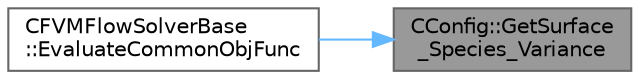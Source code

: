 digraph "CConfig::GetSurface_Species_Variance"
{
 // LATEX_PDF_SIZE
  bgcolor="transparent";
  edge [fontname=Helvetica,fontsize=10,labelfontname=Helvetica,labelfontsize=10];
  node [fontname=Helvetica,fontsize=10,shape=box,height=0.2,width=0.4];
  rankdir="RL";
  Node1 [id="Node000001",label="CConfig::GetSurface\l_Species_Variance",height=0.2,width=0.4,color="gray40", fillcolor="grey60", style="filled", fontcolor="black",tooltip="Get the species variance at a boundary."];
  Node1 -> Node2 [id="edge1_Node000001_Node000002",dir="back",color="steelblue1",style="solid",tooltip=" "];
  Node2 [id="Node000002",label="CFVMFlowSolverBase\l::EvaluateCommonObjFunc",height=0.2,width=0.4,color="grey40", fillcolor="white", style="filled",URL="$classCFVMFlowSolverBase.html#abf0eb583baac8e28495dc0c53c14683f",tooltip="Evaluate common part of objective function to all solvers."];
}
